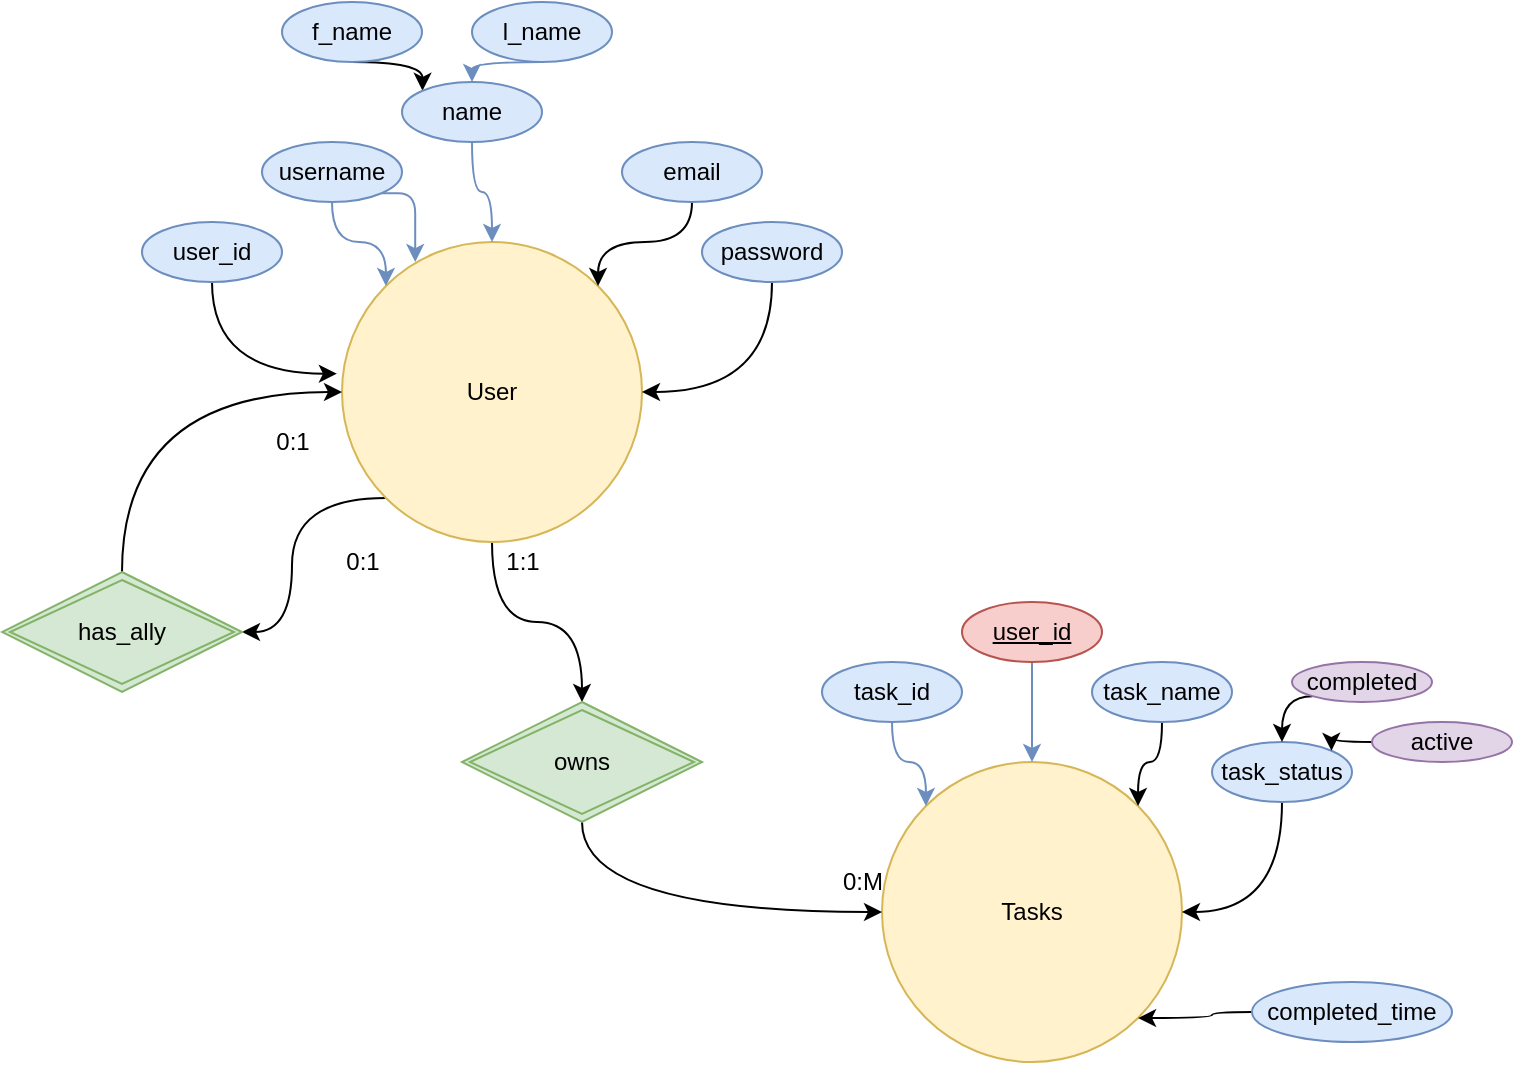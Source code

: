 <mxfile version="16.2.7" type="github">
  <diagram id="R2lEEEUBdFMjLlhIrx00" name="Page-1">
    <mxGraphModel dx="2153" dy="1770" grid="1" gridSize="10" guides="1" tooltips="1" connect="1" arrows="1" fold="1" page="1" pageScale="1" pageWidth="850" pageHeight="1100" math="0" shadow="0" extFonts="Permanent Marker^https://fonts.googleapis.com/css?family=Permanent+Marker">
      <root>
        <mxCell id="0" />
        <mxCell id="1" parent="0" />
        <mxCell id="aDaP6zv-pg_3bFjDfHzF-45" style="edgeStyle=orthogonalEdgeStyle;curved=1;rounded=1;orthogonalLoop=1;jettySize=auto;html=1;exitX=0.5;exitY=1;exitDx=0;exitDy=0;entryX=0.5;entryY=0;entryDx=0;entryDy=0;strokeWidth=1;" edge="1" parent="1" source="aDaP6zv-pg_3bFjDfHzF-1" target="aDaP6zv-pg_3bFjDfHzF-44">
          <mxGeometry relative="1" as="geometry" />
        </mxCell>
        <mxCell id="aDaP6zv-pg_3bFjDfHzF-51" style="edgeStyle=orthogonalEdgeStyle;curved=1;rounded=1;orthogonalLoop=1;jettySize=auto;html=1;exitX=0;exitY=1;exitDx=0;exitDy=0;entryX=1;entryY=0.5;entryDx=0;entryDy=0;strokeWidth=1;" edge="1" parent="1" source="aDaP6zv-pg_3bFjDfHzF-1" target="aDaP6zv-pg_3bFjDfHzF-50">
          <mxGeometry relative="1" as="geometry" />
        </mxCell>
        <mxCell id="aDaP6zv-pg_3bFjDfHzF-1" value="User" style="ellipse;whiteSpace=wrap;html=1;aspect=fixed;fillColor=#fff2cc;strokeColor=#d6b656;" vertex="1" parent="1">
          <mxGeometry x="80" y="100" width="150" height="150" as="geometry" />
        </mxCell>
        <mxCell id="aDaP6zv-pg_3bFjDfHzF-11" style="edgeStyle=orthogonalEdgeStyle;rounded=1;orthogonalLoop=1;jettySize=auto;html=1;exitX=0.5;exitY=1;exitDx=0;exitDy=0;entryX=-0.017;entryY=0.439;entryDx=0;entryDy=0;entryPerimeter=0;curved=1;strokeWidth=1;" edge="1" parent="1" source="aDaP6zv-pg_3bFjDfHzF-2" target="aDaP6zv-pg_3bFjDfHzF-1">
          <mxGeometry relative="1" as="geometry">
            <mxPoint x="15" y="180" as="targetPoint" />
          </mxGeometry>
        </mxCell>
        <mxCell id="aDaP6zv-pg_3bFjDfHzF-2" value="user_id" style="ellipse;whiteSpace=wrap;html=1;fillColor=#dae8fc;strokeColor=#6c8ebf;" vertex="1" parent="1">
          <mxGeometry x="-20" y="90" width="70" height="30" as="geometry" />
        </mxCell>
        <mxCell id="aDaP6zv-pg_3bFjDfHzF-17" style="edgeStyle=orthogonalEdgeStyle;curved=1;rounded=1;orthogonalLoop=1;jettySize=auto;html=1;exitX=0.5;exitY=1;exitDx=0;exitDy=0;entryX=0;entryY=0;entryDx=0;entryDy=0;strokeWidth=1;" edge="1" parent="1" source="aDaP6zv-pg_3bFjDfHzF-3" target="aDaP6zv-pg_3bFjDfHzF-6">
          <mxGeometry relative="1" as="geometry" />
        </mxCell>
        <mxCell id="aDaP6zv-pg_3bFjDfHzF-3" value="f_name" style="ellipse;whiteSpace=wrap;html=1;fillColor=#dae8fc;strokeColor=#6c8ebf;" vertex="1" parent="1">
          <mxGeometry x="50" y="-20" width="70" height="30" as="geometry" />
        </mxCell>
        <mxCell id="aDaP6zv-pg_3bFjDfHzF-14" style="edgeStyle=orthogonalEdgeStyle;curved=1;rounded=1;orthogonalLoop=1;jettySize=auto;html=1;exitX=0.5;exitY=1;exitDx=0;exitDy=0;entryX=1;entryY=0;entryDx=0;entryDy=0;strokeWidth=1;" edge="1" parent="1" source="aDaP6zv-pg_3bFjDfHzF-4" target="aDaP6zv-pg_3bFjDfHzF-1">
          <mxGeometry relative="1" as="geometry" />
        </mxCell>
        <mxCell id="aDaP6zv-pg_3bFjDfHzF-4" value="email" style="ellipse;whiteSpace=wrap;html=1;fillColor=#dae8fc;strokeColor=#6c8ebf;" vertex="1" parent="1">
          <mxGeometry x="220" y="50" width="70" height="30" as="geometry" />
        </mxCell>
        <mxCell id="aDaP6zv-pg_3bFjDfHzF-16" style="edgeStyle=orthogonalEdgeStyle;curved=1;rounded=1;orthogonalLoop=1;jettySize=auto;html=1;exitX=0.5;exitY=1;exitDx=0;exitDy=0;entryX=0.5;entryY=0;entryDx=0;entryDy=0;strokeWidth=1;fillColor=#dae8fc;strokeColor=#6c8ebf;" edge="1" parent="1" source="aDaP6zv-pg_3bFjDfHzF-5" target="aDaP6zv-pg_3bFjDfHzF-6">
          <mxGeometry relative="1" as="geometry" />
        </mxCell>
        <mxCell id="aDaP6zv-pg_3bFjDfHzF-5" value="l_name" style="ellipse;whiteSpace=wrap;html=1;fillColor=#dae8fc;strokeColor=#6c8ebf;" vertex="1" parent="1">
          <mxGeometry x="145" y="-20" width="70" height="30" as="geometry" />
        </mxCell>
        <mxCell id="aDaP6zv-pg_3bFjDfHzF-13" style="edgeStyle=orthogonalEdgeStyle;curved=1;rounded=1;orthogonalLoop=1;jettySize=auto;html=1;exitX=0.5;exitY=1;exitDx=0;exitDy=0;entryX=0.5;entryY=0;entryDx=0;entryDy=0;strokeWidth=1;fillColor=#dae8fc;strokeColor=#6c8ebf;" edge="1" parent="1" source="aDaP6zv-pg_3bFjDfHzF-6" target="aDaP6zv-pg_3bFjDfHzF-1">
          <mxGeometry relative="1" as="geometry" />
        </mxCell>
        <mxCell id="aDaP6zv-pg_3bFjDfHzF-6" value="name" style="ellipse;whiteSpace=wrap;html=1;fillColor=#dae8fc;strokeColor=#6c8ebf;" vertex="1" parent="1">
          <mxGeometry x="110" y="20" width="70" height="30" as="geometry" />
        </mxCell>
        <mxCell id="aDaP6zv-pg_3bFjDfHzF-15" style="edgeStyle=orthogonalEdgeStyle;curved=1;rounded=1;orthogonalLoop=1;jettySize=auto;html=1;exitX=0.5;exitY=1;exitDx=0;exitDy=0;entryX=1;entryY=0.5;entryDx=0;entryDy=0;strokeWidth=1;" edge="1" parent="1" source="aDaP6zv-pg_3bFjDfHzF-7" target="aDaP6zv-pg_3bFjDfHzF-1">
          <mxGeometry relative="1" as="geometry" />
        </mxCell>
        <mxCell id="aDaP6zv-pg_3bFjDfHzF-7" value="password" style="ellipse;whiteSpace=wrap;html=1;fillColor=#dae8fc;strokeColor=#6c8ebf;" vertex="1" parent="1">
          <mxGeometry x="260" y="90" width="70" height="30" as="geometry" />
        </mxCell>
        <mxCell id="aDaP6zv-pg_3bFjDfHzF-10" style="edgeStyle=orthogonalEdgeStyle;rounded=1;orthogonalLoop=1;jettySize=auto;html=1;exitX=1;exitY=1;exitDx=0;exitDy=0;entryX=0.244;entryY=0.067;entryDx=0;entryDy=0;entryPerimeter=0;strokeColor=#6c8ebf;fillColor=#dae8fc;" edge="1" parent="1" source="aDaP6zv-pg_3bFjDfHzF-8" target="aDaP6zv-pg_3bFjDfHzF-1">
          <mxGeometry relative="1" as="geometry" />
        </mxCell>
        <mxCell id="aDaP6zv-pg_3bFjDfHzF-12" style="edgeStyle=orthogonalEdgeStyle;curved=1;rounded=1;orthogonalLoop=1;jettySize=auto;html=1;exitX=0.5;exitY=1;exitDx=0;exitDy=0;entryX=0;entryY=0;entryDx=0;entryDy=0;strokeWidth=1;fillColor=#dae8fc;strokeColor=#6c8ebf;" edge="1" parent="1" source="aDaP6zv-pg_3bFjDfHzF-8" target="aDaP6zv-pg_3bFjDfHzF-1">
          <mxGeometry relative="1" as="geometry" />
        </mxCell>
        <mxCell id="aDaP6zv-pg_3bFjDfHzF-8" value="username" style="ellipse;whiteSpace=wrap;html=1;fillColor=#dae8fc;strokeColor=#6c8ebf;" vertex="1" parent="1">
          <mxGeometry x="40" y="50" width="70" height="30" as="geometry" />
        </mxCell>
        <mxCell id="aDaP6zv-pg_3bFjDfHzF-18" value="Tasks" style="ellipse;whiteSpace=wrap;html=1;aspect=fixed;fillColor=#fff2cc;strokeColor=#d6b656;" vertex="1" parent="1">
          <mxGeometry x="350" y="360" width="150" height="150" as="geometry" />
        </mxCell>
        <mxCell id="aDaP6zv-pg_3bFjDfHzF-22" style="edgeStyle=orthogonalEdgeStyle;curved=1;rounded=1;orthogonalLoop=1;jettySize=auto;html=1;exitX=0.5;exitY=1;exitDx=0;exitDy=0;entryX=1;entryY=0;entryDx=0;entryDy=0;strokeWidth=1;" edge="1" parent="1" source="aDaP6zv-pg_3bFjDfHzF-23" target="aDaP6zv-pg_3bFjDfHzF-18">
          <mxGeometry relative="1" as="geometry" />
        </mxCell>
        <mxCell id="aDaP6zv-pg_3bFjDfHzF-23" value="task_name" style="ellipse;whiteSpace=wrap;html=1;fillColor=#dae8fc;strokeColor=#6c8ebf;" vertex="1" parent="1">
          <mxGeometry x="455" y="310" width="70" height="30" as="geometry" />
        </mxCell>
        <mxCell id="aDaP6zv-pg_3bFjDfHzF-26" style="edgeStyle=orthogonalEdgeStyle;curved=1;rounded=1;orthogonalLoop=1;jettySize=auto;html=1;exitX=0.5;exitY=1;exitDx=0;exitDy=0;entryX=0.5;entryY=0;entryDx=0;entryDy=0;strokeWidth=1;fillColor=#dae8fc;strokeColor=#6c8ebf;" edge="1" parent="1" source="aDaP6zv-pg_3bFjDfHzF-27" target="aDaP6zv-pg_3bFjDfHzF-18">
          <mxGeometry relative="1" as="geometry" />
        </mxCell>
        <mxCell id="aDaP6zv-pg_3bFjDfHzF-27" value="user_id" style="ellipse;whiteSpace=wrap;html=1;fillColor=#f8cecc;strokeColor=#b85450;gradientColor=none;&#xa;text-decoration: underline;fontStyle=4" vertex="1" parent="1">
          <mxGeometry x="390" y="280" width="70" height="30" as="geometry" />
        </mxCell>
        <mxCell id="aDaP6zv-pg_3bFjDfHzF-29" style="edgeStyle=orthogonalEdgeStyle;curved=1;rounded=1;orthogonalLoop=1;jettySize=auto;html=1;exitX=0.5;exitY=1;exitDx=0;exitDy=0;entryX=0;entryY=0;entryDx=0;entryDy=0;strokeWidth=1;fillColor=#dae8fc;strokeColor=#6c8ebf;" edge="1" parent="1" source="aDaP6zv-pg_3bFjDfHzF-30" target="aDaP6zv-pg_3bFjDfHzF-18">
          <mxGeometry relative="1" as="geometry" />
        </mxCell>
        <mxCell id="aDaP6zv-pg_3bFjDfHzF-30" value="task_id" style="ellipse;whiteSpace=wrap;html=1;fillColor=#dae8fc;strokeColor=#6c8ebf;" vertex="1" parent="1">
          <mxGeometry x="320" y="310" width="70" height="30" as="geometry" />
        </mxCell>
        <mxCell id="aDaP6zv-pg_3bFjDfHzF-33" style="edgeStyle=orthogonalEdgeStyle;curved=1;rounded=1;orthogonalLoop=1;jettySize=auto;html=1;exitX=0.5;exitY=1;exitDx=0;exitDy=0;entryX=1;entryY=0.5;entryDx=0;entryDy=0;strokeWidth=1;" edge="1" parent="1" source="aDaP6zv-pg_3bFjDfHzF-32" target="aDaP6zv-pg_3bFjDfHzF-18">
          <mxGeometry relative="1" as="geometry" />
        </mxCell>
        <mxCell id="aDaP6zv-pg_3bFjDfHzF-32" value="task_status" style="ellipse;whiteSpace=wrap;html=1;fillColor=#dae8fc;strokeColor=#6c8ebf;" vertex="1" parent="1">
          <mxGeometry x="515" y="350" width="70" height="30" as="geometry" />
        </mxCell>
        <mxCell id="aDaP6zv-pg_3bFjDfHzF-38" style="edgeStyle=orthogonalEdgeStyle;curved=1;rounded=1;orthogonalLoop=1;jettySize=auto;html=1;exitX=0;exitY=0.5;exitDx=0;exitDy=0;entryX=1;entryY=0;entryDx=0;entryDy=0;strokeWidth=1;" edge="1" parent="1" source="aDaP6zv-pg_3bFjDfHzF-34" target="aDaP6zv-pg_3bFjDfHzF-32">
          <mxGeometry relative="1" as="geometry" />
        </mxCell>
        <mxCell id="aDaP6zv-pg_3bFjDfHzF-34" value="active" style="ellipse;whiteSpace=wrap;html=1;fillColor=#e1d5e7;strokeColor=#9673a6;" vertex="1" parent="1">
          <mxGeometry x="595" y="340" width="70" height="20" as="geometry" />
        </mxCell>
        <mxCell id="aDaP6zv-pg_3bFjDfHzF-36" style="edgeStyle=orthogonalEdgeStyle;curved=1;rounded=1;orthogonalLoop=1;jettySize=auto;html=1;exitX=0;exitY=1;exitDx=0;exitDy=0;entryX=0.5;entryY=0;entryDx=0;entryDy=0;strokeWidth=1;" edge="1" parent="1" source="aDaP6zv-pg_3bFjDfHzF-35" target="aDaP6zv-pg_3bFjDfHzF-32">
          <mxGeometry relative="1" as="geometry" />
        </mxCell>
        <mxCell id="aDaP6zv-pg_3bFjDfHzF-35" value="completed" style="ellipse;whiteSpace=wrap;html=1;fillColor=#e1d5e7;strokeColor=#9673a6;" vertex="1" parent="1">
          <mxGeometry x="555" y="310" width="70" height="20" as="geometry" />
        </mxCell>
        <mxCell id="aDaP6zv-pg_3bFjDfHzF-41" style="edgeStyle=orthogonalEdgeStyle;curved=1;rounded=1;orthogonalLoop=1;jettySize=auto;html=1;exitX=0;exitY=0.5;exitDx=0;exitDy=0;entryX=1;entryY=1;entryDx=0;entryDy=0;strokeWidth=1;" edge="1" parent="1" source="aDaP6zv-pg_3bFjDfHzF-39" target="aDaP6zv-pg_3bFjDfHzF-18">
          <mxGeometry relative="1" as="geometry" />
        </mxCell>
        <mxCell id="aDaP6zv-pg_3bFjDfHzF-39" value="completed_time" style="ellipse;whiteSpace=wrap;html=1;fillColor=#dae8fc;strokeColor=#6c8ebf;" vertex="1" parent="1">
          <mxGeometry x="535" y="470" width="100" height="30" as="geometry" />
        </mxCell>
        <mxCell id="aDaP6zv-pg_3bFjDfHzF-46" style="edgeStyle=orthogonalEdgeStyle;curved=1;rounded=1;orthogonalLoop=1;jettySize=auto;html=1;exitX=0.5;exitY=1;exitDx=0;exitDy=0;entryX=0;entryY=0.5;entryDx=0;entryDy=0;strokeWidth=1;" edge="1" parent="1" source="aDaP6zv-pg_3bFjDfHzF-44" target="aDaP6zv-pg_3bFjDfHzF-18">
          <mxGeometry relative="1" as="geometry" />
        </mxCell>
        <mxCell id="aDaP6zv-pg_3bFjDfHzF-44" value="owns" style="shape=rhombus;double=1;perimeter=rhombusPerimeter;whiteSpace=wrap;html=1;align=center;fillColor=#d5e8d4;strokeColor=#82b366;" vertex="1" parent="1">
          <mxGeometry x="140" y="330" width="120" height="60" as="geometry" />
        </mxCell>
        <mxCell id="aDaP6zv-pg_3bFjDfHzF-47" value="1:1" style="text;html=1;align=center;verticalAlign=middle;resizable=0;points=[];autosize=1;strokeColor=none;fillColor=none;" vertex="1" parent="1">
          <mxGeometry x="155" y="250" width="30" height="20" as="geometry" />
        </mxCell>
        <mxCell id="aDaP6zv-pg_3bFjDfHzF-48" value="0:M" style="text;html=1;align=center;verticalAlign=middle;resizable=0;points=[];autosize=1;strokeColor=none;fillColor=none;" vertex="1" parent="1">
          <mxGeometry x="320" y="410" width="40" height="20" as="geometry" />
        </mxCell>
        <mxCell id="aDaP6zv-pg_3bFjDfHzF-52" style="edgeStyle=orthogonalEdgeStyle;curved=1;rounded=1;orthogonalLoop=1;jettySize=auto;html=1;exitX=0.5;exitY=0;exitDx=0;exitDy=0;entryX=0;entryY=0.5;entryDx=0;entryDy=0;strokeWidth=1;" edge="1" parent="1" source="aDaP6zv-pg_3bFjDfHzF-50" target="aDaP6zv-pg_3bFjDfHzF-1">
          <mxGeometry relative="1" as="geometry" />
        </mxCell>
        <mxCell id="aDaP6zv-pg_3bFjDfHzF-50" value="has_ally" style="shape=rhombus;double=1;perimeter=rhombusPerimeter;whiteSpace=wrap;html=1;align=center;fillColor=#d5e8d4;strokeColor=#82b366;" vertex="1" parent="1">
          <mxGeometry x="-90" y="265" width="120" height="60" as="geometry" />
        </mxCell>
        <mxCell id="aDaP6zv-pg_3bFjDfHzF-53" value="0:1" style="text;html=1;align=center;verticalAlign=middle;resizable=0;points=[];autosize=1;strokeColor=none;fillColor=none;" vertex="1" parent="1">
          <mxGeometry x="40" y="190" width="30" height="20" as="geometry" />
        </mxCell>
        <mxCell id="aDaP6zv-pg_3bFjDfHzF-54" value="0:1" style="text;html=1;align=center;verticalAlign=middle;resizable=0;points=[];autosize=1;strokeColor=none;fillColor=none;" vertex="1" parent="1">
          <mxGeometry x="75" y="250" width="30" height="20" as="geometry" />
        </mxCell>
      </root>
    </mxGraphModel>
  </diagram>
</mxfile>
